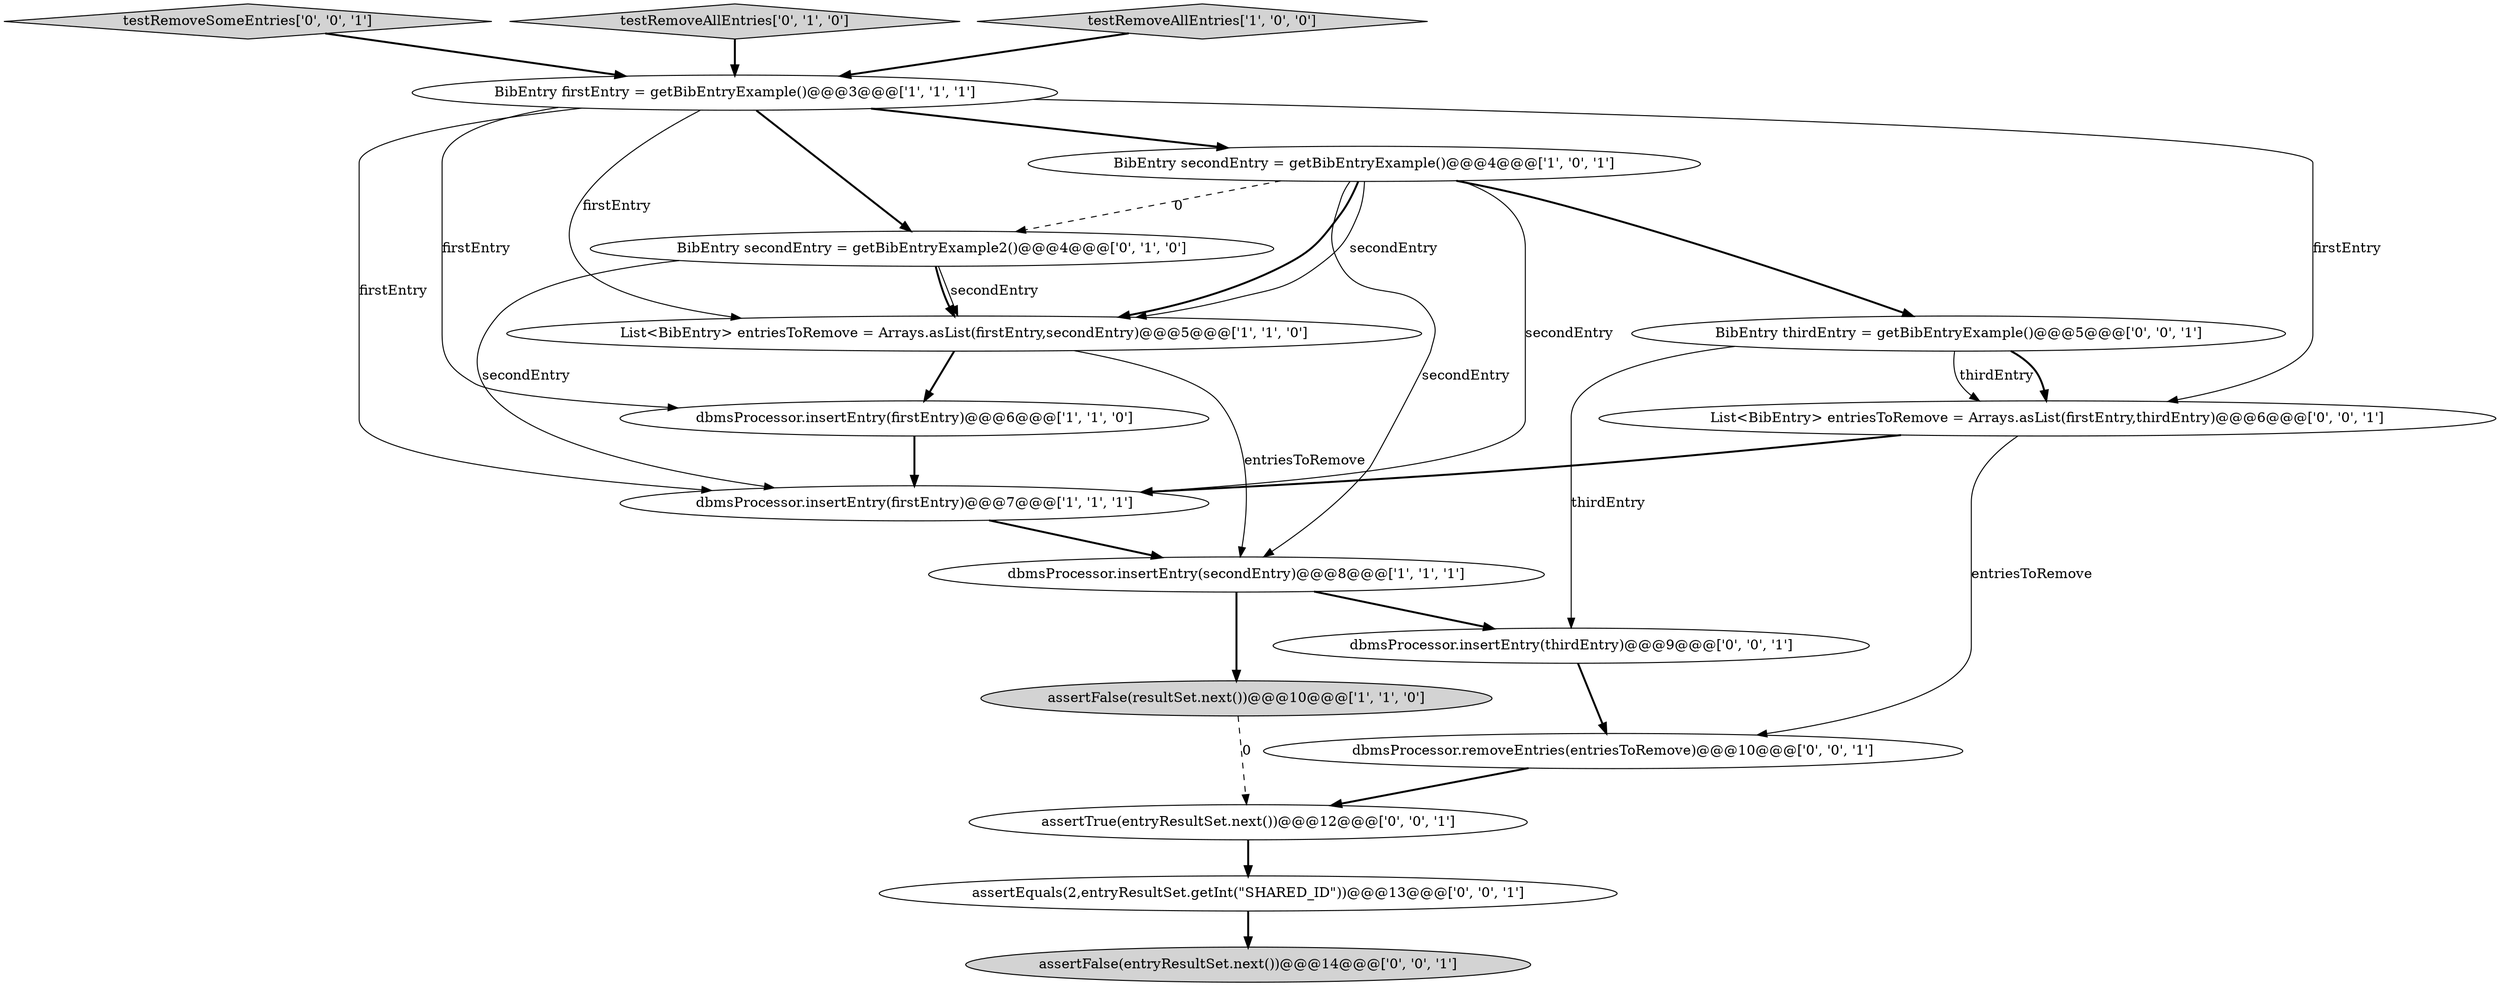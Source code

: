 digraph {
0 [style = filled, label = "BibEntry firstEntry = getBibEntryExample()@@@3@@@['1', '1', '1']", fillcolor = white, shape = ellipse image = "AAA0AAABBB1BBB"];
1 [style = filled, label = "List<BibEntry> entriesToRemove = Arrays.asList(firstEntry,secondEntry)@@@5@@@['1', '1', '0']", fillcolor = white, shape = ellipse image = "AAA0AAABBB1BBB"];
7 [style = filled, label = "dbmsProcessor.insertEntry(firstEntry)@@@6@@@['1', '1', '0']", fillcolor = white, shape = ellipse image = "AAA0AAABBB1BBB"];
12 [style = filled, label = "testRemoveSomeEntries['0', '0', '1']", fillcolor = lightgray, shape = diamond image = "AAA0AAABBB3BBB"];
16 [style = filled, label = "BibEntry thirdEntry = getBibEntryExample()@@@5@@@['0', '0', '1']", fillcolor = white, shape = ellipse image = "AAA0AAABBB3BBB"];
11 [style = filled, label = "assertFalse(entryResultSet.next())@@@14@@@['0', '0', '1']", fillcolor = lightgray, shape = ellipse image = "AAA0AAABBB3BBB"];
15 [style = filled, label = "assertEquals(2,entryResultSet.getInt(\"SHARED_ID\"))@@@13@@@['0', '0', '1']", fillcolor = white, shape = ellipse image = "AAA0AAABBB3BBB"];
2 [style = filled, label = "dbmsProcessor.insertEntry(firstEntry)@@@7@@@['1', '1', '1']", fillcolor = white, shape = ellipse image = "AAA0AAABBB1BBB"];
17 [style = filled, label = "List<BibEntry> entriesToRemove = Arrays.asList(firstEntry,thirdEntry)@@@6@@@['0', '0', '1']", fillcolor = white, shape = ellipse image = "AAA0AAABBB3BBB"];
4 [style = filled, label = "BibEntry secondEntry = getBibEntryExample()@@@4@@@['1', '0', '1']", fillcolor = white, shape = ellipse image = "AAA0AAABBB1BBB"];
3 [style = filled, label = "assertFalse(resultSet.next())@@@10@@@['1', '1', '0']", fillcolor = lightgray, shape = ellipse image = "AAA0AAABBB1BBB"];
10 [style = filled, label = "dbmsProcessor.removeEntries(entriesToRemove)@@@10@@@['0', '0', '1']", fillcolor = white, shape = ellipse image = "AAA0AAABBB3BBB"];
8 [style = filled, label = "BibEntry secondEntry = getBibEntryExample2()@@@4@@@['0', '1', '0']", fillcolor = white, shape = ellipse image = "AAA1AAABBB2BBB"];
5 [style = filled, label = "dbmsProcessor.insertEntry(secondEntry)@@@8@@@['1', '1', '1']", fillcolor = white, shape = ellipse image = "AAA0AAABBB1BBB"];
13 [style = filled, label = "assertTrue(entryResultSet.next())@@@12@@@['0', '0', '1']", fillcolor = white, shape = ellipse image = "AAA0AAABBB3BBB"];
9 [style = filled, label = "testRemoveAllEntries['0', '1', '0']", fillcolor = lightgray, shape = diamond image = "AAA0AAABBB2BBB"];
6 [style = filled, label = "testRemoveAllEntries['1', '0', '0']", fillcolor = lightgray, shape = diamond image = "AAA0AAABBB1BBB"];
14 [style = filled, label = "dbmsProcessor.insertEntry(thirdEntry)@@@9@@@['0', '0', '1']", fillcolor = white, shape = ellipse image = "AAA0AAABBB3BBB"];
12->0 [style = bold, label=""];
5->14 [style = bold, label=""];
13->15 [style = bold, label=""];
0->4 [style = bold, label=""];
1->5 [style = solid, label="entriesToRemove"];
0->2 [style = solid, label="firstEntry"];
4->16 [style = bold, label=""];
2->5 [style = bold, label=""];
6->0 [style = bold, label=""];
17->10 [style = solid, label="entriesToRemove"];
0->8 [style = bold, label=""];
9->0 [style = bold, label=""];
3->13 [style = dashed, label="0"];
4->1 [style = bold, label=""];
8->1 [style = bold, label=""];
0->1 [style = solid, label="firstEntry"];
8->2 [style = solid, label="secondEntry"];
16->17 [style = solid, label="thirdEntry"];
10->13 [style = bold, label=""];
15->11 [style = bold, label=""];
4->2 [style = solid, label="secondEntry"];
0->7 [style = solid, label="firstEntry"];
4->8 [style = dashed, label="0"];
4->1 [style = solid, label="secondEntry"];
16->14 [style = solid, label="thirdEntry"];
16->17 [style = bold, label=""];
5->3 [style = bold, label=""];
8->1 [style = solid, label="secondEntry"];
1->7 [style = bold, label=""];
4->5 [style = solid, label="secondEntry"];
14->10 [style = bold, label=""];
0->17 [style = solid, label="firstEntry"];
17->2 [style = bold, label=""];
7->2 [style = bold, label=""];
}
